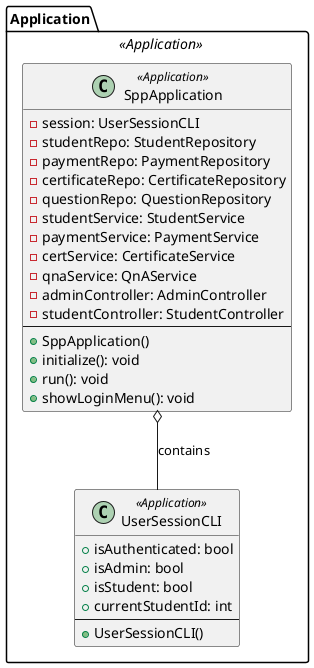 @startuml application
package "Application" <<Application>> {
    class UserSessionCLI <<Application>> {
        + isAuthenticated: bool
        + isAdmin: bool
        + isStudent: bool
        + currentStudentId: int
        --
        + UserSessionCLI()
    }

    class SppApplication <<Application>> {
        - session: UserSessionCLI
        - studentRepo: StudentRepository
        - paymentRepo: PaymentRepository
        - certificateRepo: CertificateRepository
        - questionRepo: QuestionRepository
        - studentService: StudentService
        - paymentService: PaymentService
        - certService: CertificateService
        - qnaService: QnAService
        - adminController: AdminController
        - studentController: StudentController
        --
        + SppApplication()
        + initialize(): void
        + run(): void
        + showLoginMenu(): void
    }
}

SppApplication o-- UserSessionCLI : "contains"
@enduml